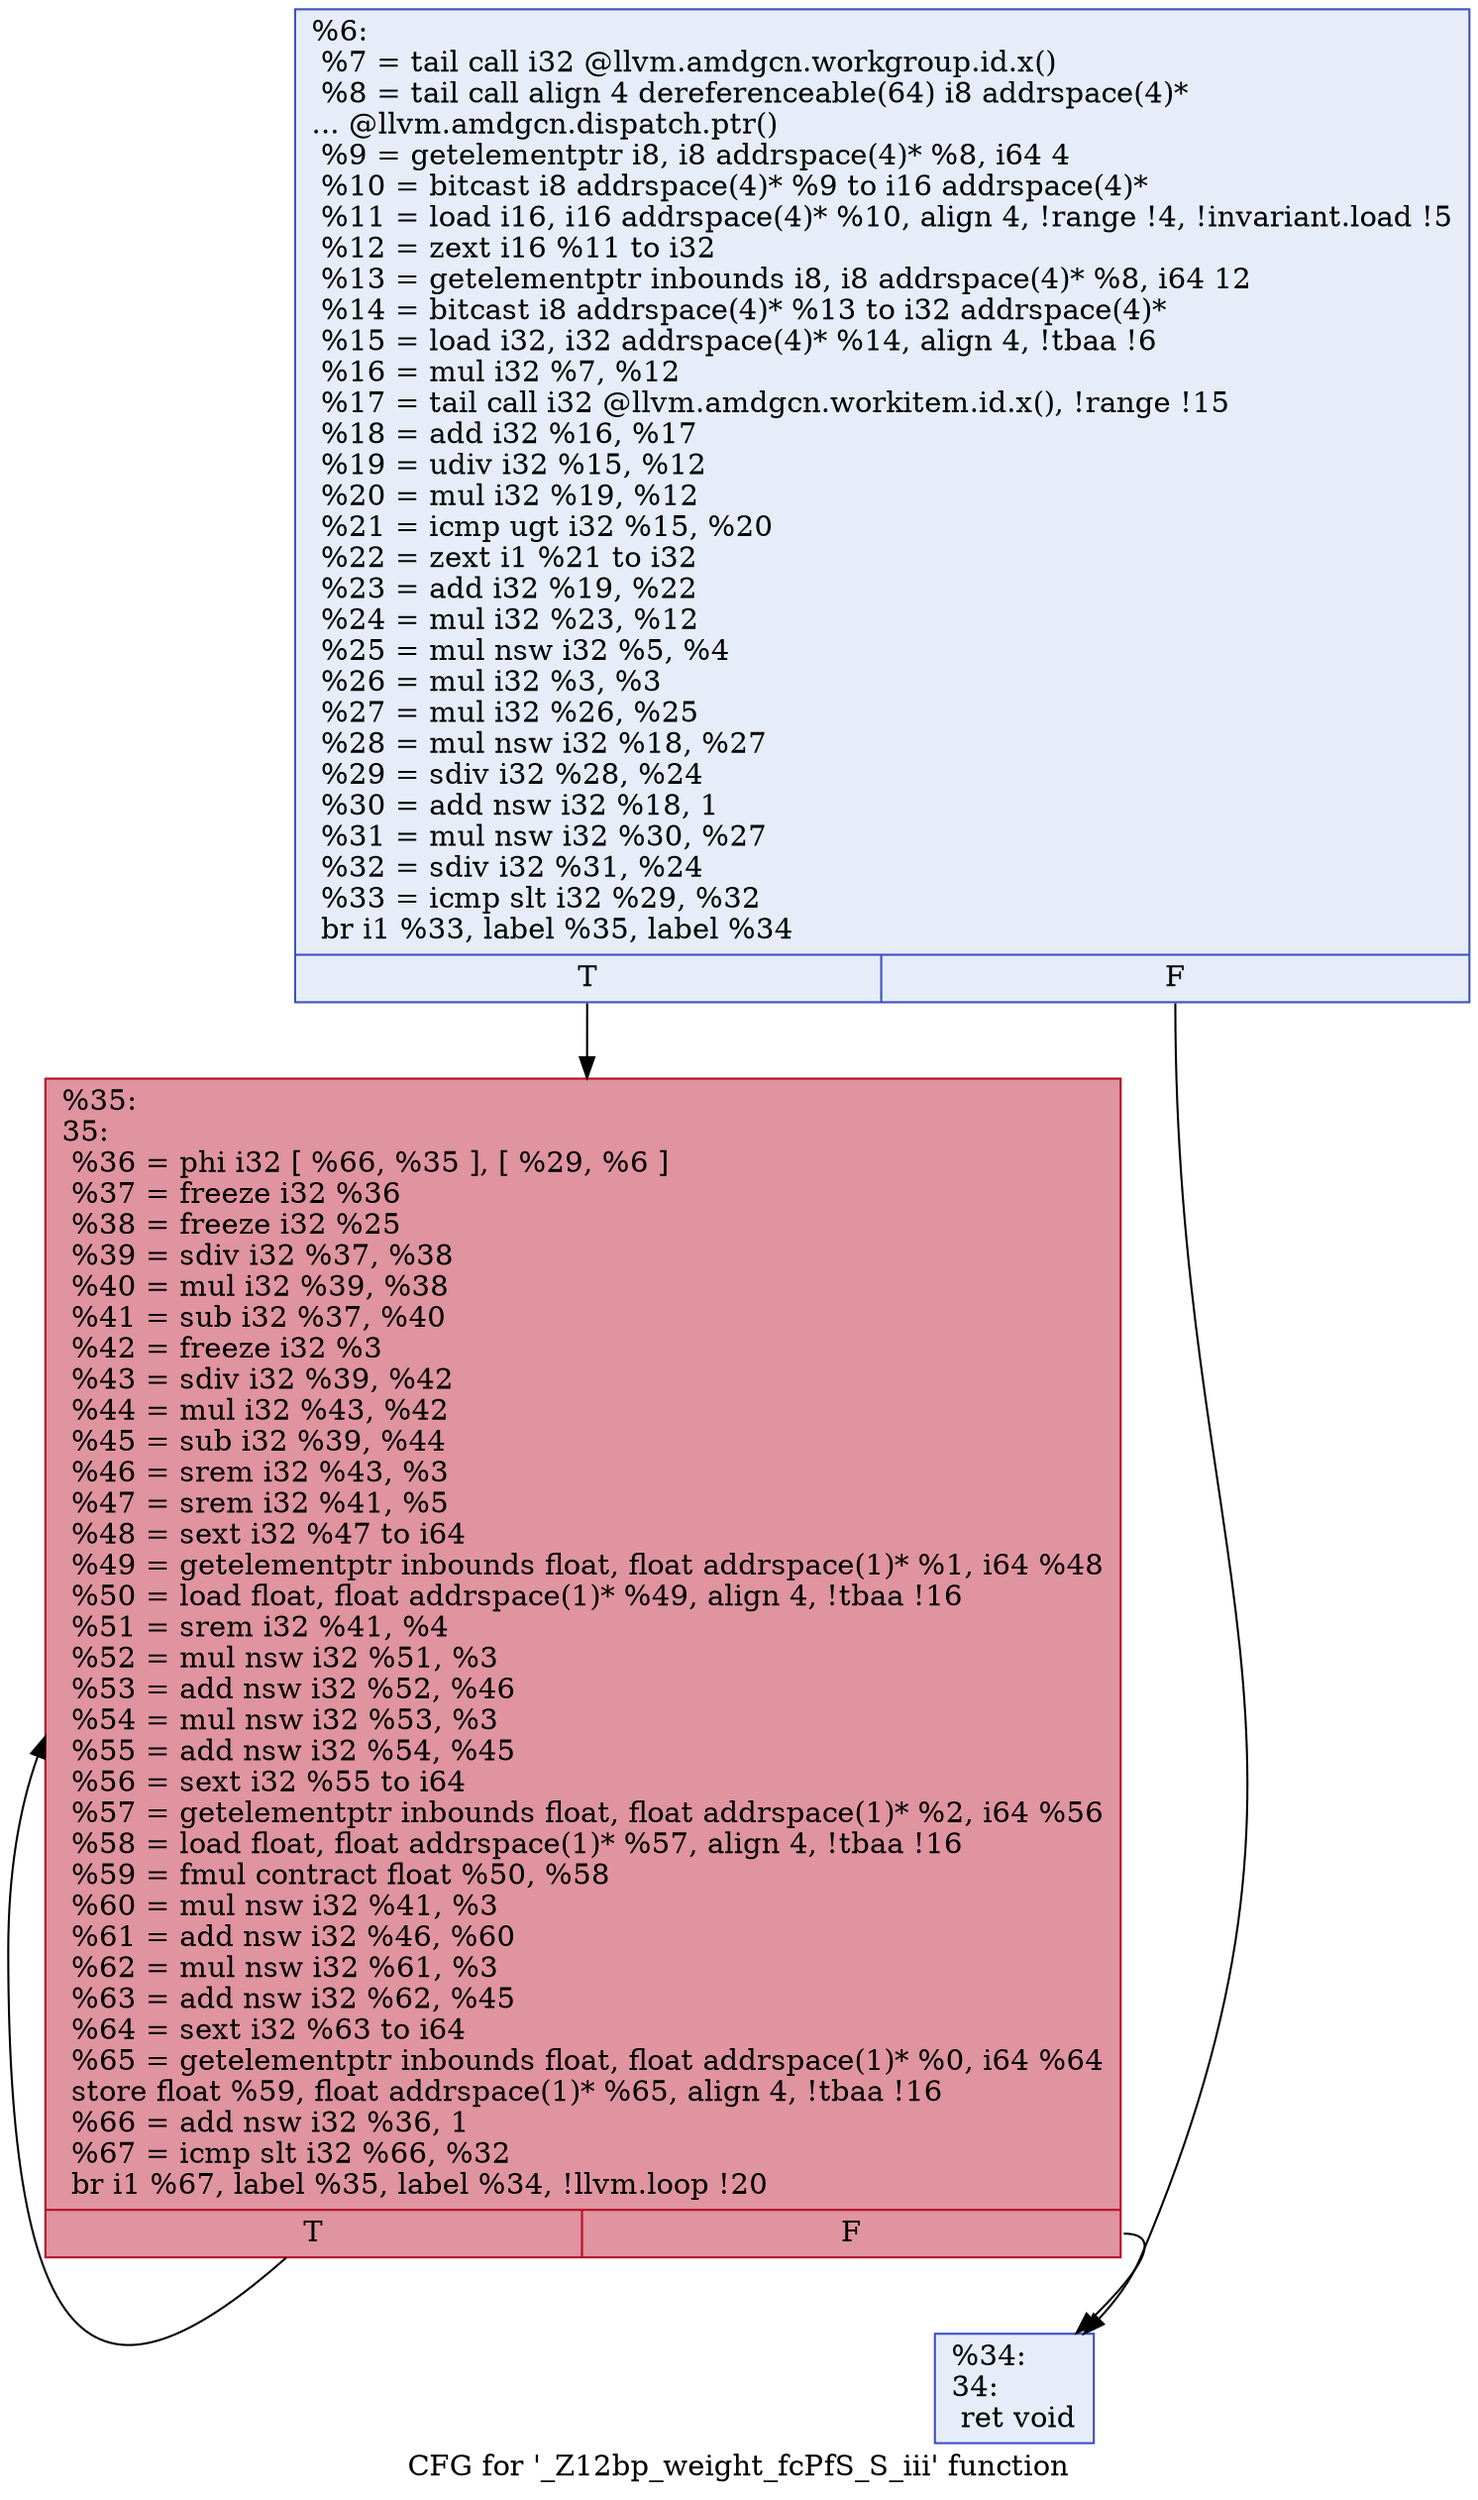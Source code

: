digraph "CFG for '_Z12bp_weight_fcPfS_S_iii' function" {
	label="CFG for '_Z12bp_weight_fcPfS_S_iii' function";

	Node0x507b8a0 [shape=record,color="#3d50c3ff", style=filled, fillcolor="#c7d7f070",label="{%6:\l  %7 = tail call i32 @llvm.amdgcn.workgroup.id.x()\l  %8 = tail call align 4 dereferenceable(64) i8 addrspace(4)*\l... @llvm.amdgcn.dispatch.ptr()\l  %9 = getelementptr i8, i8 addrspace(4)* %8, i64 4\l  %10 = bitcast i8 addrspace(4)* %9 to i16 addrspace(4)*\l  %11 = load i16, i16 addrspace(4)* %10, align 4, !range !4, !invariant.load !5\l  %12 = zext i16 %11 to i32\l  %13 = getelementptr inbounds i8, i8 addrspace(4)* %8, i64 12\l  %14 = bitcast i8 addrspace(4)* %13 to i32 addrspace(4)*\l  %15 = load i32, i32 addrspace(4)* %14, align 4, !tbaa !6\l  %16 = mul i32 %7, %12\l  %17 = tail call i32 @llvm.amdgcn.workitem.id.x(), !range !15\l  %18 = add i32 %16, %17\l  %19 = udiv i32 %15, %12\l  %20 = mul i32 %19, %12\l  %21 = icmp ugt i32 %15, %20\l  %22 = zext i1 %21 to i32\l  %23 = add i32 %19, %22\l  %24 = mul i32 %23, %12\l  %25 = mul nsw i32 %5, %4\l  %26 = mul i32 %3, %3\l  %27 = mul i32 %26, %25\l  %28 = mul nsw i32 %18, %27\l  %29 = sdiv i32 %28, %24\l  %30 = add nsw i32 %18, 1\l  %31 = mul nsw i32 %30, %27\l  %32 = sdiv i32 %31, %24\l  %33 = icmp slt i32 %29, %32\l  br i1 %33, label %35, label %34\l|{<s0>T|<s1>F}}"];
	Node0x507b8a0:s0 -> Node0x507d680;
	Node0x507b8a0:s1 -> Node0x507e470;
	Node0x507e470 [shape=record,color="#3d50c3ff", style=filled, fillcolor="#c7d7f070",label="{%34:\l34:                                               \l  ret void\l}"];
	Node0x507d680 [shape=record,color="#b70d28ff", style=filled, fillcolor="#b70d2870",label="{%35:\l35:                                               \l  %36 = phi i32 [ %66, %35 ], [ %29, %6 ]\l  %37 = freeze i32 %36\l  %38 = freeze i32 %25\l  %39 = sdiv i32 %37, %38\l  %40 = mul i32 %39, %38\l  %41 = sub i32 %37, %40\l  %42 = freeze i32 %3\l  %43 = sdiv i32 %39, %42\l  %44 = mul i32 %43, %42\l  %45 = sub i32 %39, %44\l  %46 = srem i32 %43, %3\l  %47 = srem i32 %41, %5\l  %48 = sext i32 %47 to i64\l  %49 = getelementptr inbounds float, float addrspace(1)* %1, i64 %48\l  %50 = load float, float addrspace(1)* %49, align 4, !tbaa !16\l  %51 = srem i32 %41, %4\l  %52 = mul nsw i32 %51, %3\l  %53 = add nsw i32 %52, %46\l  %54 = mul nsw i32 %53, %3\l  %55 = add nsw i32 %54, %45\l  %56 = sext i32 %55 to i64\l  %57 = getelementptr inbounds float, float addrspace(1)* %2, i64 %56\l  %58 = load float, float addrspace(1)* %57, align 4, !tbaa !16\l  %59 = fmul contract float %50, %58\l  %60 = mul nsw i32 %41, %3\l  %61 = add nsw i32 %46, %60\l  %62 = mul nsw i32 %61, %3\l  %63 = add nsw i32 %62, %45\l  %64 = sext i32 %63 to i64\l  %65 = getelementptr inbounds float, float addrspace(1)* %0, i64 %64\l  store float %59, float addrspace(1)* %65, align 4, !tbaa !16\l  %66 = add nsw i32 %36, 1\l  %67 = icmp slt i32 %66, %32\l  br i1 %67, label %35, label %34, !llvm.loop !20\l|{<s0>T|<s1>F}}"];
	Node0x507d680:s0 -> Node0x507d680;
	Node0x507d680:s1 -> Node0x507e470;
}
